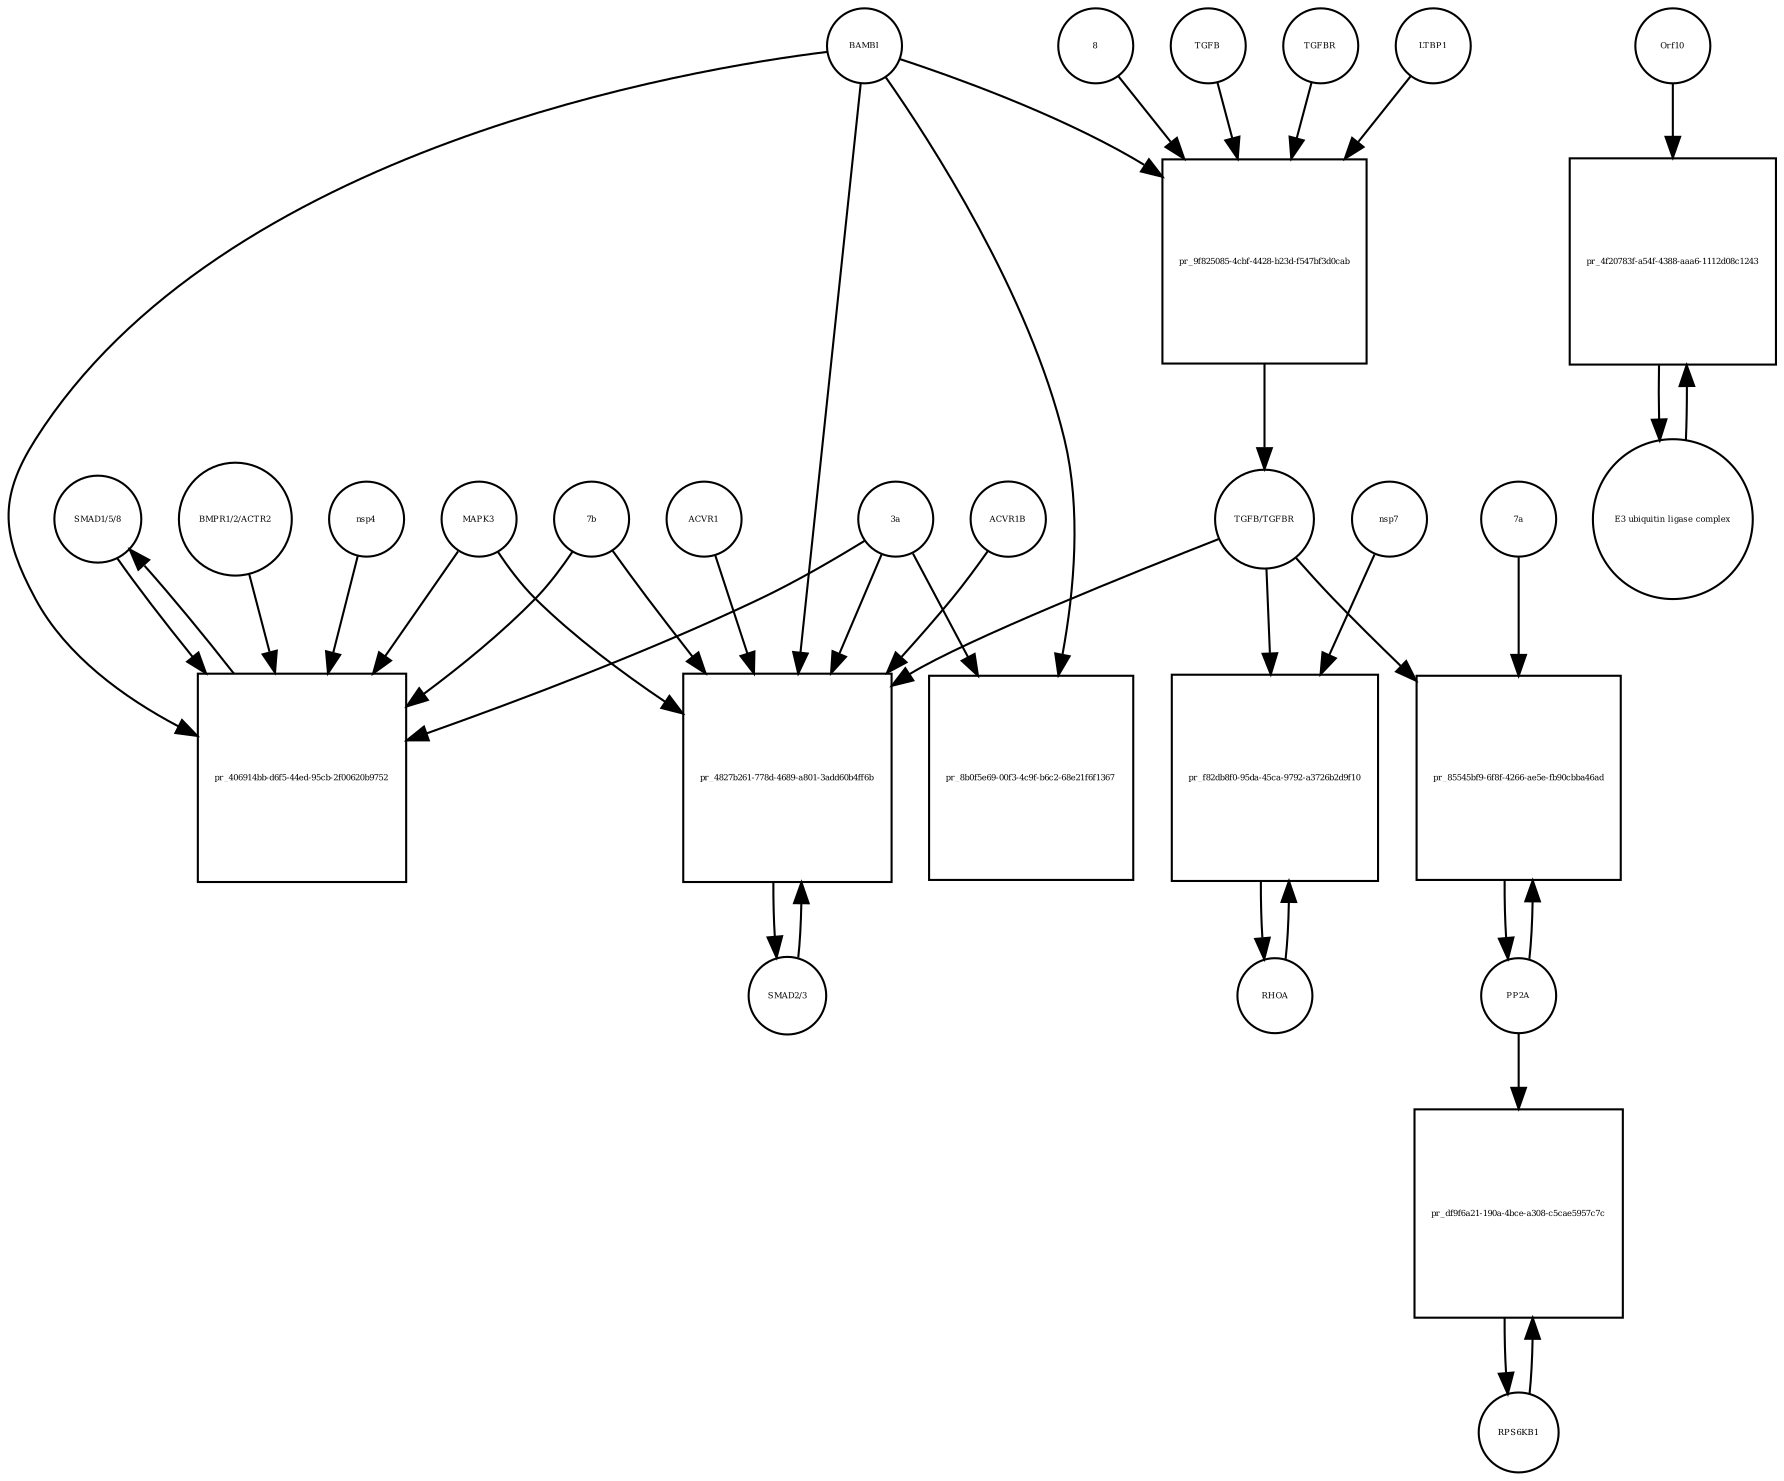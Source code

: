 strict digraph  {
"SMAD1/5/8" [annotation="", bipartite=0, cls=complex, fontsize=4, label="SMAD1/5/8", shape=circle];
"pr_406914bb-d6f5-44ed-95cb-2f00620b9752" [annotation="", bipartite=1, cls=process, fontsize=4, label="pr_406914bb-d6f5-44ed-95cb-2f00620b9752", shape=square];
BAMBI [annotation="", bipartite=0, cls=macromolecule, fontsize=4, label=BAMBI, shape=circle];
"BMPR1/2/ACTR2" [annotation="", bipartite=0, cls=complex, fontsize=4, label="BMPR1/2/ACTR2", shape=circle];
MAPK3 [annotation="", bipartite=0, cls=macromolecule, fontsize=4, label=MAPK3, shape=circle];
"3a" [annotation="", bipartite=0, cls=macromolecule, fontsize=4, label="3a", shape=circle];
"7b" [annotation="", bipartite=0, cls=macromolecule, fontsize=4, label="7b", shape=circle];
nsp4 [annotation="", bipartite=0, cls=macromolecule, fontsize=4, label=nsp4, shape=circle];
"SMAD2/3" [annotation="", bipartite=0, cls=complex, fontsize=4, label="SMAD2/3", shape=circle];
"pr_4827b261-778d-4689-a801-3add60b4ff6b" [annotation="", bipartite=1, cls=process, fontsize=4, label="pr_4827b261-778d-4689-a801-3add60b4ff6b", shape=square];
"TGFB/TGFBR" [annotation="", bipartite=0, cls=complex, fontsize=4, label="TGFB/TGFBR", shape=circle];
ACVR1 [annotation="", bipartite=0, cls=macromolecule, fontsize=4, label=ACVR1, shape=circle];
ACVR1B [annotation="", bipartite=0, cls=macromolecule, fontsize=4, label=ACVR1B, shape=circle];
RHOA [annotation="", bipartite=0, cls=macromolecule, fontsize=4, label=RHOA, shape=circle];
"pr_f82db8f0-95da-45ca-9792-a3726b2d9f10" [annotation="", bipartite=1, cls=process, fontsize=4, label="pr_f82db8f0-95da-45ca-9792-a3726b2d9f10", shape=square];
nsp7 [annotation="", bipartite=0, cls=macromolecule, fontsize=4, label=nsp7, shape=circle];
PP2A [annotation="", bipartite=0, cls=complex, fontsize=4, label=PP2A, shape=circle];
"pr_85545bf9-6f8f-4266-ae5e-fb90cbba46ad" [annotation="", bipartite=1, cls=process, fontsize=4, label="pr_85545bf9-6f8f-4266-ae5e-fb90cbba46ad", shape=square];
"7a" [annotation="", bipartite=0, cls=macromolecule, fontsize=4, label="7a", shape=circle];
RPS6KB1 [annotation="", bipartite=0, cls=macromolecule, fontsize=4, label=RPS6KB1, shape=circle];
"pr_df9f6a21-190a-4bce-a308-c5cae5957c7c" [annotation="", bipartite=1, cls=process, fontsize=4, label="pr_df9f6a21-190a-4bce-a308-c5cae5957c7c", shape=square];
"pr_8b0f5e69-00f3-4c9f-b6c2-68e21f6f1367" [annotation="", bipartite=1, cls=process, fontsize=4, label="pr_8b0f5e69-00f3-4c9f-b6c2-68e21f6f1367", shape=square];
TGFB [annotation="", bipartite=0, cls=macromolecule, fontsize=4, label=TGFB, shape=circle];
"pr_9f825085-4cbf-4428-b23d-f547bf3d0cab" [annotation="", bipartite=1, cls=process, fontsize=4, label="pr_9f825085-4cbf-4428-b23d-f547bf3d0cab", shape=square];
TGFBR [annotation="", bipartite=0, cls=complex, fontsize=4, label=TGFBR, shape=circle];
LTBP1 [annotation="", bipartite=0, cls=macromolecule, fontsize=4, label=LTBP1, shape=circle];
8 [annotation="", bipartite=0, cls=macromolecule, fontsize=4, label=8, shape=circle];
Orf10 [annotation=urn_miriam_ncbiprotein_BCD58762, bipartite=0, cls=macromolecule, fontsize=4, label=Orf10, shape=circle];
"pr_4f20783f-a54f-4388-aaa6-1112d08c1243" [annotation="", bipartite=1, cls=process, fontsize=4, label="pr_4f20783f-a54f-4388-aaa6-1112d08c1243", shape=square];
"E3 ubiquitin ligase complex" [annotation="", bipartite=0, cls=complex, fontsize=4, label="E3 ubiquitin ligase complex", shape=circle];
"SMAD1/5/8" -> "pr_406914bb-d6f5-44ed-95cb-2f00620b9752"  [annotation="", interaction_type=consumption];
"pr_406914bb-d6f5-44ed-95cb-2f00620b9752" -> "SMAD1/5/8"  [annotation="", interaction_type=production];
BAMBI -> "pr_406914bb-d6f5-44ed-95cb-2f00620b9752"  [annotation="urn_miriam_doi_10.1101%2F2020.06.17.156455", interaction_type=inhibition];
BAMBI -> "pr_4827b261-778d-4689-a801-3add60b4ff6b"  [annotation="urn_miriam_doi_10.1101%2F2020.06.17.156455", interaction_type=inhibition];
BAMBI -> "pr_8b0f5e69-00f3-4c9f-b6c2-68e21f6f1367"  [annotation="", interaction_type=consumption];
BAMBI -> "pr_9f825085-4cbf-4428-b23d-f547bf3d0cab"  [annotation="urn_miriam_doi_10.1101%2F2020.06.17.156455", interaction_type=inhibition];
"BMPR1/2/ACTR2" -> "pr_406914bb-d6f5-44ed-95cb-2f00620b9752"  [annotation="urn_miriam_doi_10.1101%2F2020.06.17.156455", interaction_type=catalysis];
MAPK3 -> "pr_406914bb-d6f5-44ed-95cb-2f00620b9752"  [annotation="urn_miriam_doi_10.1101%2F2020.06.17.156455", interaction_type=inhibition];
MAPK3 -> "pr_4827b261-778d-4689-a801-3add60b4ff6b"  [annotation="urn_miriam_doi_10.1101%2F2020.06.17.156455", interaction_type=inhibition];
"3a" -> "pr_406914bb-d6f5-44ed-95cb-2f00620b9752"  [annotation="urn_miriam_doi_10.1101%2F2020.06.17.156455", interaction_type=stimulation];
"3a" -> "pr_4827b261-778d-4689-a801-3add60b4ff6b"  [annotation="urn_miriam_doi_10.1101%2F2020.06.17.156455", interaction_type=stimulation];
"3a" -> "pr_8b0f5e69-00f3-4c9f-b6c2-68e21f6f1367"  [annotation="urn_miriam_doi_10.1101%2F2020.06.17.156455", interaction_type=stimulation];
"7b" -> "pr_406914bb-d6f5-44ed-95cb-2f00620b9752"  [annotation="urn_miriam_doi_10.1101%2F2020.06.17.156455", interaction_type=stimulation];
"7b" -> "pr_4827b261-778d-4689-a801-3add60b4ff6b"  [annotation="urn_miriam_doi_10.1101%2F2020.06.17.156455", interaction_type=stimulation];
nsp4 -> "pr_406914bb-d6f5-44ed-95cb-2f00620b9752"  [annotation="urn_miriam_doi_10.1101%2F2020.06.17.156455", interaction_type=stimulation];
"SMAD2/3" -> "pr_4827b261-778d-4689-a801-3add60b4ff6b"  [annotation="", interaction_type=consumption];
"pr_4827b261-778d-4689-a801-3add60b4ff6b" -> "SMAD2/3"  [annotation="", interaction_type=production];
"TGFB/TGFBR" -> "pr_4827b261-778d-4689-a801-3add60b4ff6b"  [annotation="urn_miriam_doi_10.1101%2F2020.06.17.156455", interaction_type=stimulation];
"TGFB/TGFBR" -> "pr_f82db8f0-95da-45ca-9792-a3726b2d9f10"  [annotation="urn_miriam_doi_10.1101%2F2020.06.17.156455", interaction_type=stimulation];
"TGFB/TGFBR" -> "pr_85545bf9-6f8f-4266-ae5e-fb90cbba46ad"  [annotation="urn_miriam_doi_10.1101%2F2020.03.31.019216", interaction_type=stimulation];
ACVR1 -> "pr_4827b261-778d-4689-a801-3add60b4ff6b"  [annotation="urn_miriam_doi_10.1101%2F2020.06.17.156455", interaction_type=catalysis];
ACVR1B -> "pr_4827b261-778d-4689-a801-3add60b4ff6b"  [annotation="urn_miriam_doi_10.1101%2F2020.06.17.156455", interaction_type=catalysis];
RHOA -> "pr_f82db8f0-95da-45ca-9792-a3726b2d9f10"  [annotation="", interaction_type=consumption];
"pr_f82db8f0-95da-45ca-9792-a3726b2d9f10" -> RHOA  [annotation="", interaction_type=production];
nsp7 -> "pr_f82db8f0-95da-45ca-9792-a3726b2d9f10"  [annotation="urn_miriam_doi_10.1101%2F2020.06.17.156455", interaction_type=stimulation];
PP2A -> "pr_85545bf9-6f8f-4266-ae5e-fb90cbba46ad"  [annotation="", interaction_type=consumption];
PP2A -> "pr_df9f6a21-190a-4bce-a308-c5cae5957c7c"  [annotation="", interaction_type=catalysis];
"pr_85545bf9-6f8f-4266-ae5e-fb90cbba46ad" -> PP2A  [annotation="", interaction_type=production];
"7a" -> "pr_85545bf9-6f8f-4266-ae5e-fb90cbba46ad"  [annotation="urn_miriam_doi_10.1101%2F2020.03.31.019216", interaction_type=stimulation];
RPS6KB1 -> "pr_df9f6a21-190a-4bce-a308-c5cae5957c7c"  [annotation="", interaction_type=consumption];
"pr_df9f6a21-190a-4bce-a308-c5cae5957c7c" -> RPS6KB1  [annotation="", interaction_type=production];
TGFB -> "pr_9f825085-4cbf-4428-b23d-f547bf3d0cab"  [annotation="", interaction_type=consumption];
"pr_9f825085-4cbf-4428-b23d-f547bf3d0cab" -> "TGFB/TGFBR"  [annotation="", interaction_type=production];
TGFBR -> "pr_9f825085-4cbf-4428-b23d-f547bf3d0cab"  [annotation="", interaction_type=consumption];
LTBP1 -> "pr_9f825085-4cbf-4428-b23d-f547bf3d0cab"  [annotation="urn_miriam_doi_10.1101%2F2020.06.17.156455", interaction_type=inhibition];
8 -> "pr_9f825085-4cbf-4428-b23d-f547bf3d0cab"  [annotation="urn_miriam_doi_10.1101%2F2020.06.17.156455", interaction_type=stimulation];
Orf10 -> "pr_4f20783f-a54f-4388-aaa6-1112d08c1243"  [annotation="", interaction_type=consumption];
"pr_4f20783f-a54f-4388-aaa6-1112d08c1243" -> "E3 ubiquitin ligase complex"  [annotation="", interaction_type=production];
"E3 ubiquitin ligase complex" -> "pr_4f20783f-a54f-4388-aaa6-1112d08c1243"  [annotation="", interaction_type=consumption];
}
